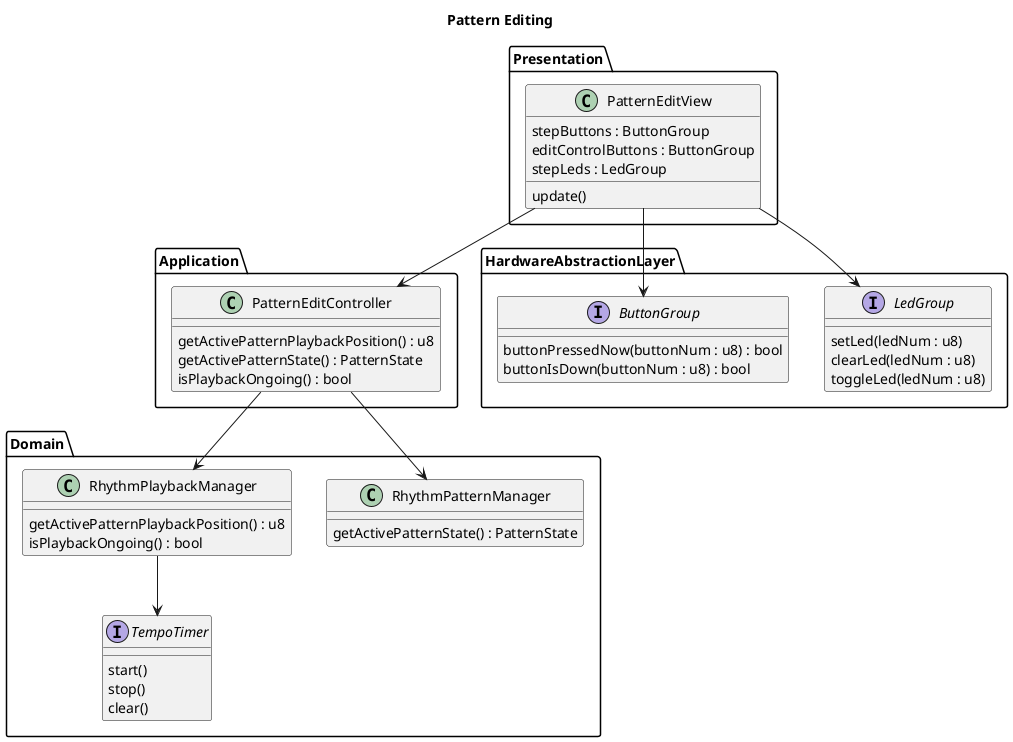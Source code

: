 ' Diagram sketching the relation between classes implementing a view for the
' rhythm pattern editing feature.

@startuml

Title Pattern Editing

package Presentation {
    class PatternEditView {
        stepButtons : ButtonGroup
        editControlButtons : ButtonGroup
        stepLeds : LedGroup
        update()
    }
}

package Application {
    class PatternEditController {
        getActivePatternPlaybackPosition() : u8
        getActivePatternState() : PatternState
        isPlaybackOngoing() : bool
    }
}

package Domain {
    class RhythmPatternManager {
        getActivePatternState() : PatternState
    }
    class RhythmPlaybackManager {
        getActivePatternPlaybackPosition() : u8
        isPlaybackOngoing() : bool
    }
    interface TempoTimer {
        start()
        stop()
        clear()
    }
}

package HardwareAbstractionLayer {
    interface LedGroup {
        setLed(ledNum : u8)
        clearLed(ledNum : u8)
        toggleLed(ledNum : u8)
    }
    interface ButtonGroup {
        buttonPressedNow(buttonNum : u8) : bool
        buttonIsDown(buttonNum : u8) : bool
    }
}

PatternEditView -down-> PatternEditController
PatternEditView -down-> ButtonGroup
PatternEditView -down-> LedGroup

PatternEditController -down-> RhythmPlaybackManager
PatternEditController -down-> RhythmPatternManager
RhythmPlaybackManager -down-> TempoTimer

@enduml
